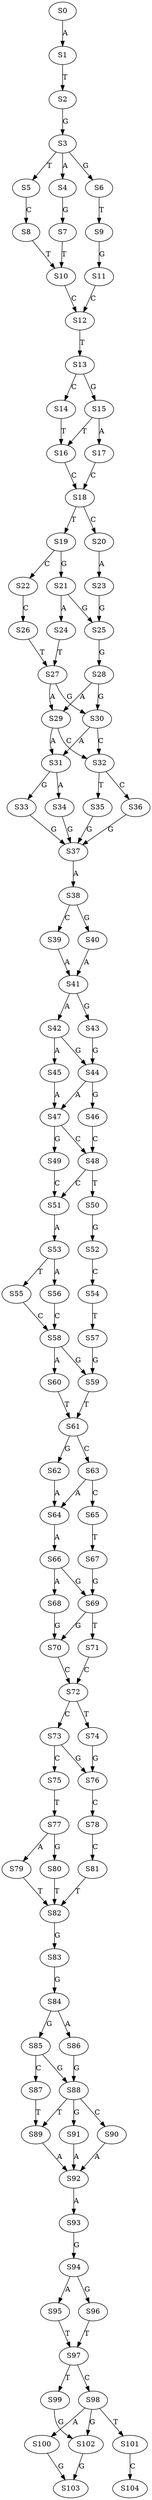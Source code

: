 strict digraph  {
	S0 -> S1 [ label = A ];
	S1 -> S2 [ label = T ];
	S2 -> S3 [ label = G ];
	S3 -> S4 [ label = A ];
	S3 -> S5 [ label = T ];
	S3 -> S6 [ label = G ];
	S4 -> S7 [ label = G ];
	S5 -> S8 [ label = C ];
	S6 -> S9 [ label = T ];
	S7 -> S10 [ label = T ];
	S8 -> S10 [ label = T ];
	S9 -> S11 [ label = G ];
	S10 -> S12 [ label = C ];
	S11 -> S12 [ label = C ];
	S12 -> S13 [ label = T ];
	S13 -> S14 [ label = C ];
	S13 -> S15 [ label = G ];
	S14 -> S16 [ label = T ];
	S15 -> S17 [ label = A ];
	S15 -> S16 [ label = T ];
	S16 -> S18 [ label = C ];
	S17 -> S18 [ label = C ];
	S18 -> S19 [ label = T ];
	S18 -> S20 [ label = C ];
	S19 -> S21 [ label = G ];
	S19 -> S22 [ label = C ];
	S20 -> S23 [ label = A ];
	S21 -> S24 [ label = A ];
	S21 -> S25 [ label = G ];
	S22 -> S26 [ label = C ];
	S23 -> S25 [ label = G ];
	S24 -> S27 [ label = T ];
	S25 -> S28 [ label = G ];
	S26 -> S27 [ label = T ];
	S27 -> S29 [ label = A ];
	S27 -> S30 [ label = G ];
	S28 -> S29 [ label = A ];
	S28 -> S30 [ label = G ];
	S29 -> S31 [ label = A ];
	S29 -> S32 [ label = C ];
	S30 -> S32 [ label = C ];
	S30 -> S31 [ label = A ];
	S31 -> S33 [ label = G ];
	S31 -> S34 [ label = A ];
	S32 -> S35 [ label = T ];
	S32 -> S36 [ label = C ];
	S33 -> S37 [ label = G ];
	S34 -> S37 [ label = G ];
	S35 -> S37 [ label = G ];
	S36 -> S37 [ label = G ];
	S37 -> S38 [ label = A ];
	S38 -> S39 [ label = C ];
	S38 -> S40 [ label = G ];
	S39 -> S41 [ label = A ];
	S40 -> S41 [ label = A ];
	S41 -> S42 [ label = A ];
	S41 -> S43 [ label = G ];
	S42 -> S44 [ label = G ];
	S42 -> S45 [ label = A ];
	S43 -> S44 [ label = G ];
	S44 -> S46 [ label = G ];
	S44 -> S47 [ label = A ];
	S45 -> S47 [ label = A ];
	S46 -> S48 [ label = C ];
	S47 -> S48 [ label = C ];
	S47 -> S49 [ label = G ];
	S48 -> S50 [ label = T ];
	S48 -> S51 [ label = C ];
	S49 -> S51 [ label = C ];
	S50 -> S52 [ label = G ];
	S51 -> S53 [ label = A ];
	S52 -> S54 [ label = C ];
	S53 -> S55 [ label = T ];
	S53 -> S56 [ label = A ];
	S54 -> S57 [ label = T ];
	S55 -> S58 [ label = C ];
	S56 -> S58 [ label = C ];
	S57 -> S59 [ label = G ];
	S58 -> S60 [ label = A ];
	S58 -> S59 [ label = G ];
	S59 -> S61 [ label = T ];
	S60 -> S61 [ label = T ];
	S61 -> S62 [ label = G ];
	S61 -> S63 [ label = C ];
	S62 -> S64 [ label = A ];
	S63 -> S65 [ label = C ];
	S63 -> S64 [ label = A ];
	S64 -> S66 [ label = A ];
	S65 -> S67 [ label = T ];
	S66 -> S68 [ label = A ];
	S66 -> S69 [ label = G ];
	S67 -> S69 [ label = G ];
	S68 -> S70 [ label = G ];
	S69 -> S71 [ label = T ];
	S69 -> S70 [ label = G ];
	S70 -> S72 [ label = C ];
	S71 -> S72 [ label = C ];
	S72 -> S73 [ label = C ];
	S72 -> S74 [ label = T ];
	S73 -> S75 [ label = C ];
	S73 -> S76 [ label = G ];
	S74 -> S76 [ label = G ];
	S75 -> S77 [ label = T ];
	S76 -> S78 [ label = C ];
	S77 -> S79 [ label = A ];
	S77 -> S80 [ label = G ];
	S78 -> S81 [ label = C ];
	S79 -> S82 [ label = T ];
	S80 -> S82 [ label = T ];
	S81 -> S82 [ label = T ];
	S82 -> S83 [ label = G ];
	S83 -> S84 [ label = G ];
	S84 -> S85 [ label = G ];
	S84 -> S86 [ label = A ];
	S85 -> S87 [ label = C ];
	S85 -> S88 [ label = G ];
	S86 -> S88 [ label = G ];
	S87 -> S89 [ label = T ];
	S88 -> S90 [ label = C ];
	S88 -> S89 [ label = T ];
	S88 -> S91 [ label = G ];
	S89 -> S92 [ label = A ];
	S90 -> S92 [ label = A ];
	S91 -> S92 [ label = A ];
	S92 -> S93 [ label = A ];
	S93 -> S94 [ label = G ];
	S94 -> S95 [ label = A ];
	S94 -> S96 [ label = G ];
	S95 -> S97 [ label = T ];
	S96 -> S97 [ label = T ];
	S97 -> S98 [ label = C ];
	S97 -> S99 [ label = T ];
	S98 -> S100 [ label = A ];
	S98 -> S101 [ label = T ];
	S98 -> S102 [ label = G ];
	S99 -> S102 [ label = G ];
	S100 -> S103 [ label = G ];
	S101 -> S104 [ label = C ];
	S102 -> S103 [ label = G ];
}
